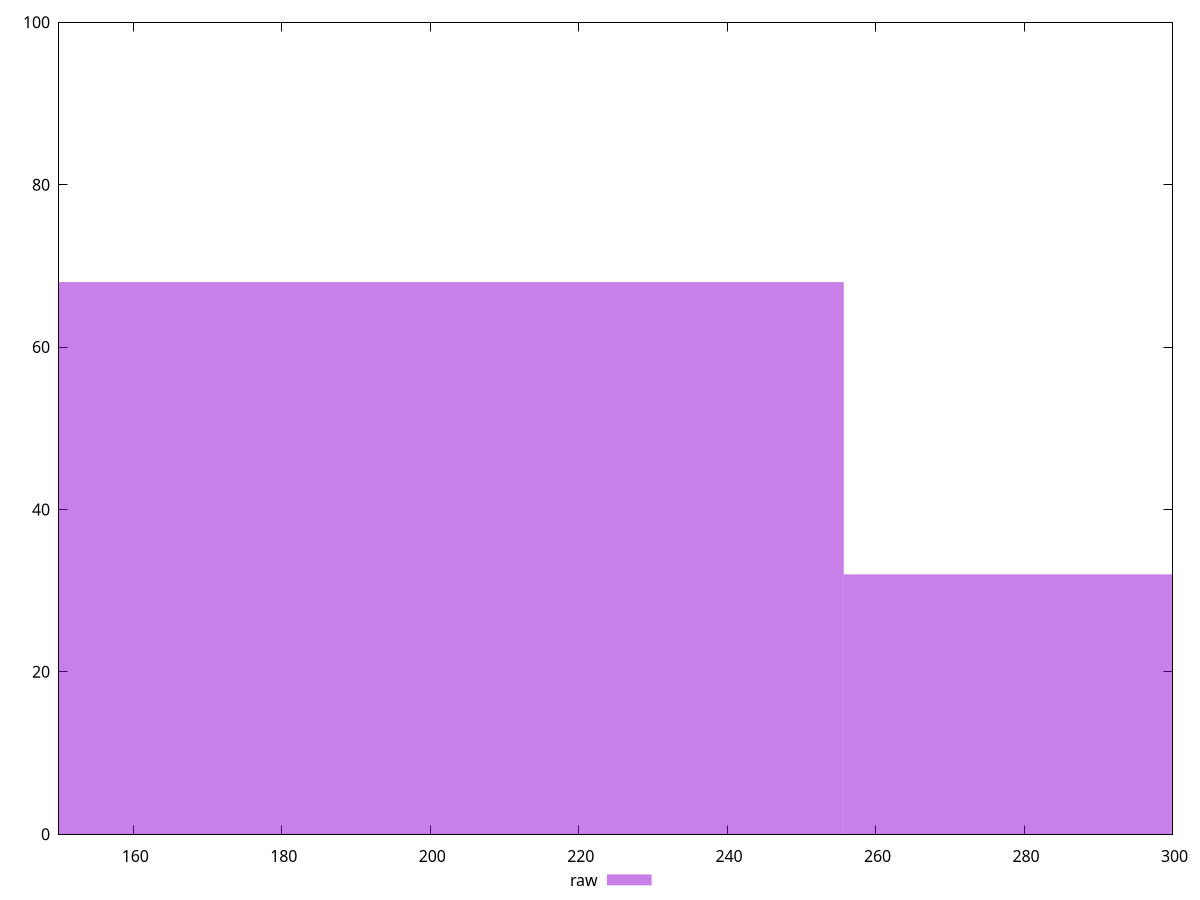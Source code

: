 reset

$raw <<EOF
170.47686254401967 68
340.95372508803933 32
EOF

set key outside below
set boxwidth 170.47686254401967
set xrange [150:300]
set yrange [0:100]
set trange [0:100]
set style fill transparent solid 0.5 noborder
set terminal svg size 640, 490 enhanced background rgb 'white'
set output "reports/report_00032_2021-02-25T10-28-15.087Z/uses-text-compression/samples/card/raw/histogram.svg"

plot $raw title "raw" with boxes

reset
